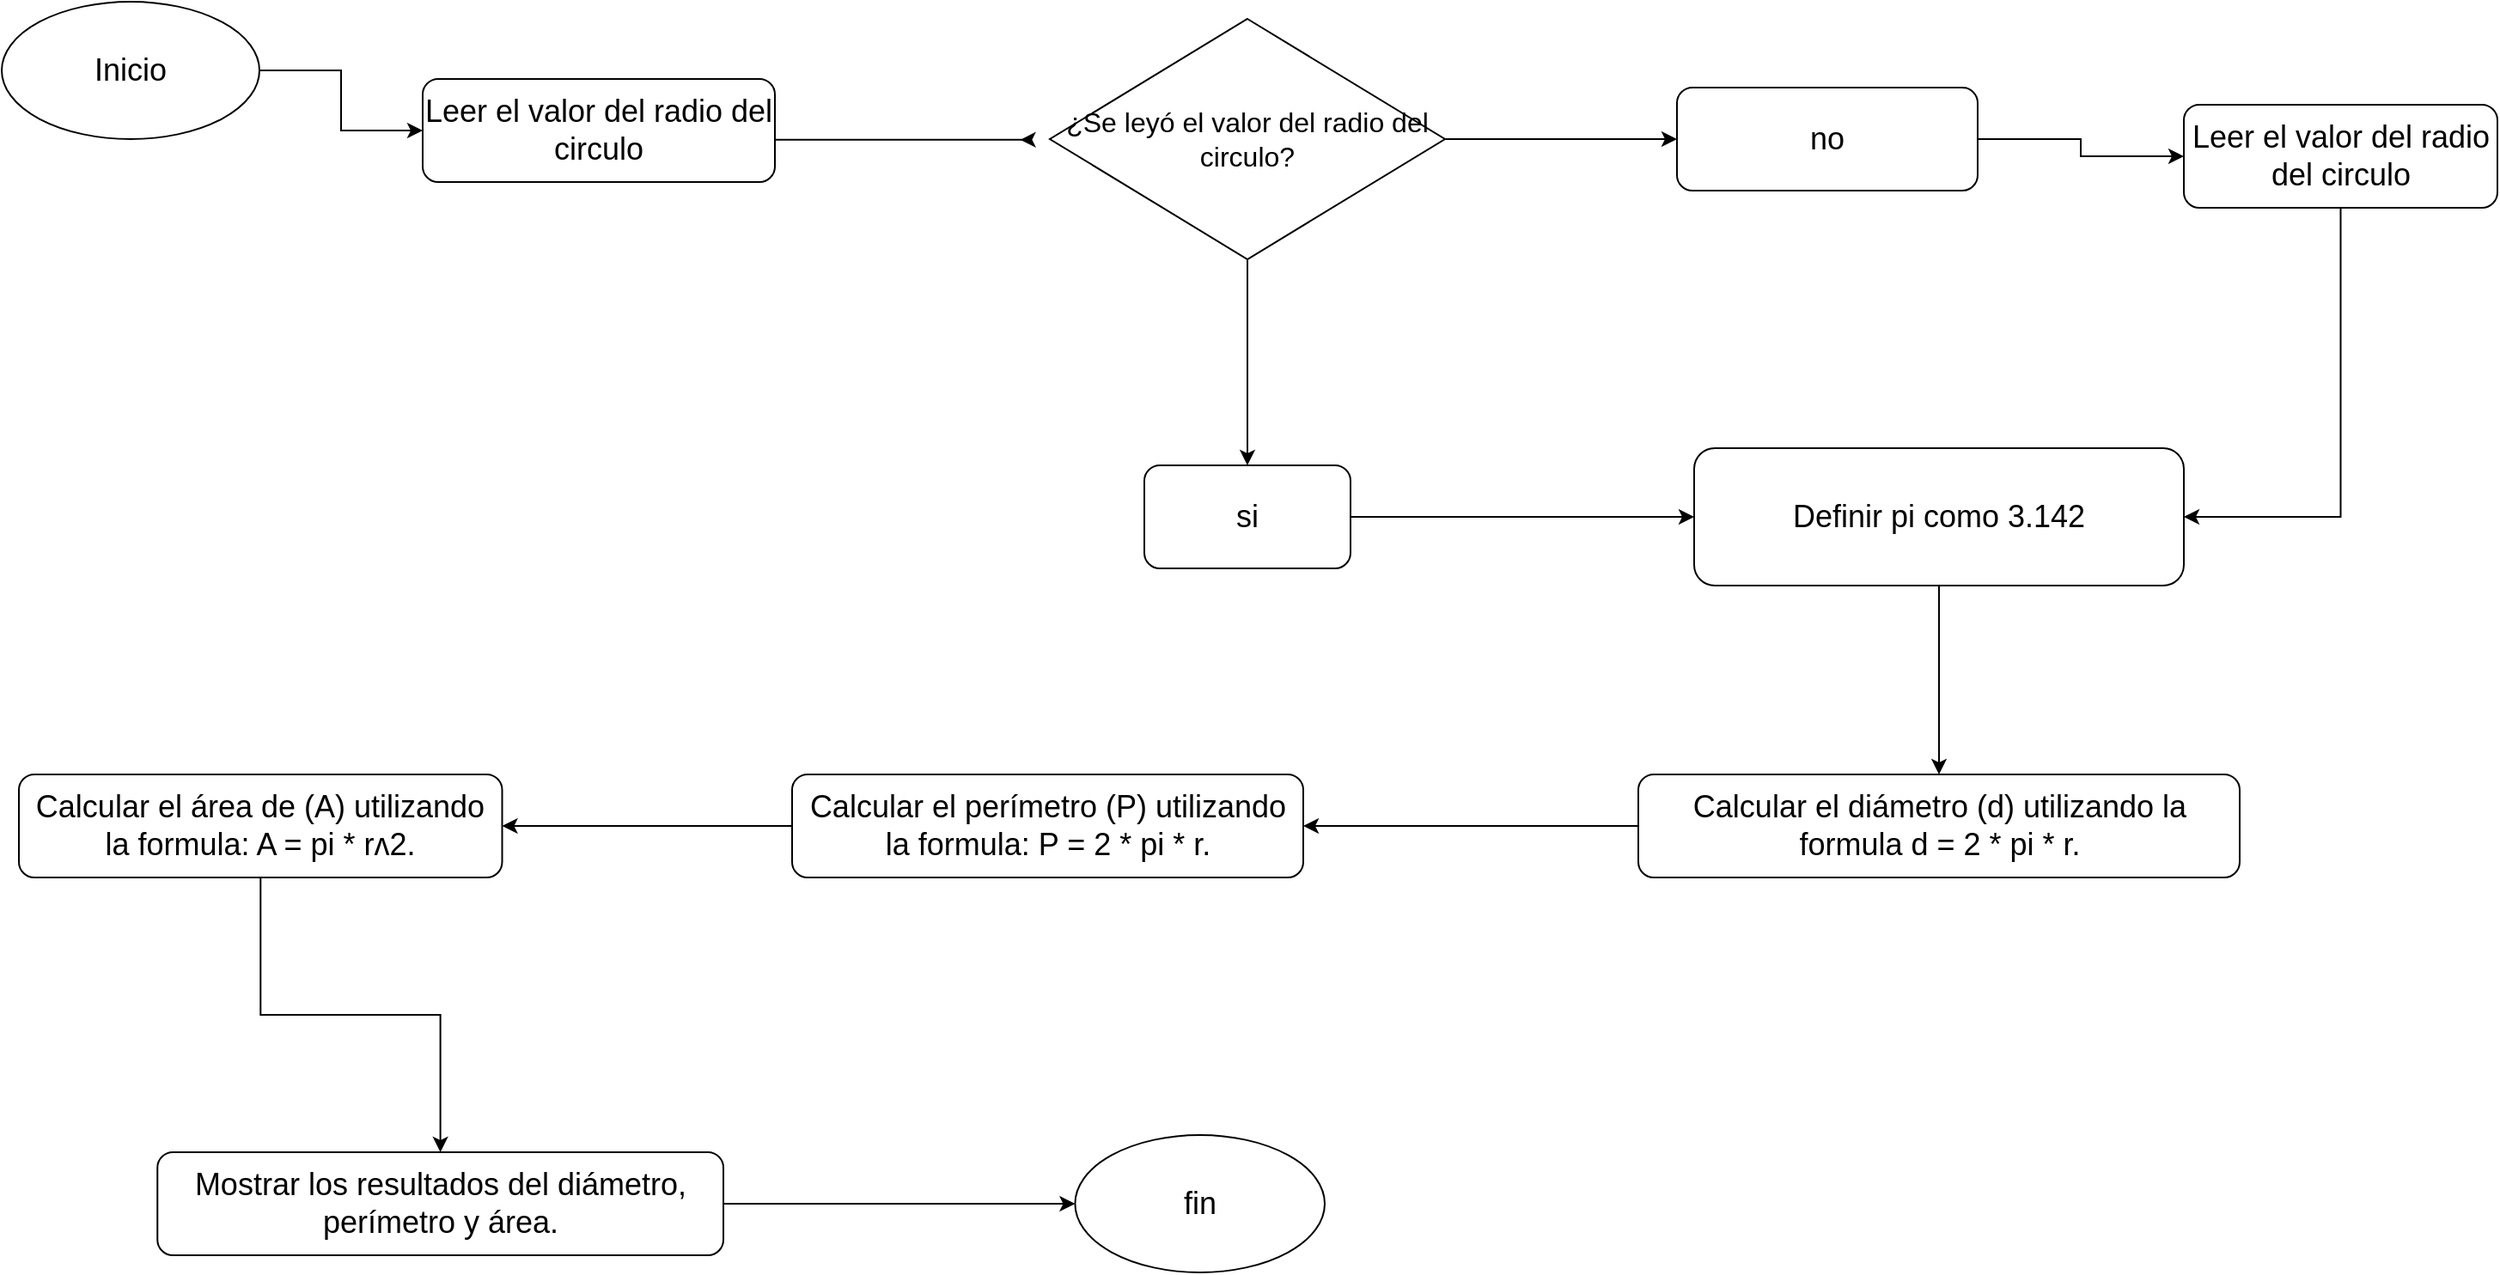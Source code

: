 <mxfile version="23.1.6" type="device">
  <diagram id="C5RBs43oDa-KdzZeNtuy" name="Page-1">
    <mxGraphModel dx="1945" dy="928" grid="1" gridSize="10" guides="1" tooltips="1" connect="1" arrows="1" fold="1" page="1" pageScale="1" pageWidth="827" pageHeight="1169" math="0" shadow="0">
      <root>
        <mxCell id="WIyWlLk6GJQsqaUBKTNV-0" />
        <mxCell id="WIyWlLk6GJQsqaUBKTNV-1" parent="WIyWlLk6GJQsqaUBKTNV-0" />
        <mxCell id="f6YC6wZ-b5b79aKro-g_-117" value="" style="edgeStyle=orthogonalEdgeStyle;rounded=0;orthogonalLoop=1;jettySize=auto;html=1;" edge="1" parent="WIyWlLk6GJQsqaUBKTNV-1" source="f6YC6wZ-b5b79aKro-g_-6" target="f6YC6wZ-b5b79aKro-g_-116">
          <mxGeometry relative="1" as="geometry" />
        </mxCell>
        <mxCell id="f6YC6wZ-b5b79aKro-g_-6" value="&lt;font style=&quot;font-size: 18px;&quot;&gt;Inicio&lt;/font&gt;" style="ellipse;whiteSpace=wrap;html=1;" vertex="1" parent="WIyWlLk6GJQsqaUBKTNV-1">
          <mxGeometry width="150" height="80" as="geometry" />
        </mxCell>
        <mxCell id="f6YC6wZ-b5b79aKro-g_-119" value="" style="edgeStyle=orthogonalEdgeStyle;rounded=0;orthogonalLoop=1;jettySize=auto;html=1;entryX=-0.075;entryY=0.503;entryDx=0;entryDy=0;entryPerimeter=0;" edge="1" parent="WIyWlLk6GJQsqaUBKTNV-1" source="f6YC6wZ-b5b79aKro-g_-116" target="f6YC6wZ-b5b79aKro-g_-120">
          <mxGeometry relative="1" as="geometry">
            <mxPoint x="572.5" y="40" as="targetPoint" />
            <Array as="points">
              <mxPoint x="597" y="80" />
            </Array>
          </mxGeometry>
        </mxCell>
        <mxCell id="f6YC6wZ-b5b79aKro-g_-116" value="&lt;font style=&quot;font-size: 18px;&quot;&gt;Leer el valor del radio del circulo&lt;/font&gt;" style="rounded=1;whiteSpace=wrap;html=1;" vertex="1" parent="WIyWlLk6GJQsqaUBKTNV-1">
          <mxGeometry x="245" y="45" width="205" height="60" as="geometry" />
        </mxCell>
        <mxCell id="f6YC6wZ-b5b79aKro-g_-122" value="" style="edgeStyle=orthogonalEdgeStyle;rounded=0;orthogonalLoop=1;jettySize=auto;html=1;" edge="1" parent="WIyWlLk6GJQsqaUBKTNV-1" source="f6YC6wZ-b5b79aKro-g_-120" target="f6YC6wZ-b5b79aKro-g_-121">
          <mxGeometry relative="1" as="geometry" />
        </mxCell>
        <mxCell id="f6YC6wZ-b5b79aKro-g_-124" value="" style="edgeStyle=orthogonalEdgeStyle;rounded=0;orthogonalLoop=1;jettySize=auto;html=1;" edge="1" parent="WIyWlLk6GJQsqaUBKTNV-1" source="f6YC6wZ-b5b79aKro-g_-120" target="f6YC6wZ-b5b79aKro-g_-123">
          <mxGeometry relative="1" as="geometry" />
        </mxCell>
        <mxCell id="f6YC6wZ-b5b79aKro-g_-120" value="&lt;font size=&quot;3&quot;&gt;¿Se leyó el valor del radio del circulo?&lt;/font&gt;" style="rhombus;whiteSpace=wrap;html=1;" vertex="1" parent="WIyWlLk6GJQsqaUBKTNV-1">
          <mxGeometry x="610" y="10" width="230" height="140" as="geometry" />
        </mxCell>
        <mxCell id="f6YC6wZ-b5b79aKro-g_-126" value="" style="edgeStyle=orthogonalEdgeStyle;rounded=0;orthogonalLoop=1;jettySize=auto;html=1;" edge="1" parent="WIyWlLk6GJQsqaUBKTNV-1" source="f6YC6wZ-b5b79aKro-g_-121" target="f6YC6wZ-b5b79aKro-g_-125">
          <mxGeometry relative="1" as="geometry" />
        </mxCell>
        <mxCell id="f6YC6wZ-b5b79aKro-g_-121" value="&lt;font style=&quot;font-size: 18px;&quot;&gt;si&lt;/font&gt;" style="rounded=1;whiteSpace=wrap;html=1;" vertex="1" parent="WIyWlLk6GJQsqaUBKTNV-1">
          <mxGeometry x="665" y="270" width="120" height="60" as="geometry" />
        </mxCell>
        <mxCell id="f6YC6wZ-b5b79aKro-g_-132" value="" style="edgeStyle=orthogonalEdgeStyle;rounded=0;orthogonalLoop=1;jettySize=auto;html=1;" edge="1" parent="WIyWlLk6GJQsqaUBKTNV-1" source="f6YC6wZ-b5b79aKro-g_-123" target="f6YC6wZ-b5b79aKro-g_-131">
          <mxGeometry relative="1" as="geometry" />
        </mxCell>
        <mxCell id="f6YC6wZ-b5b79aKro-g_-123" value="&lt;font style=&quot;font-size: 18px;&quot;&gt;no&lt;/font&gt;" style="rounded=1;whiteSpace=wrap;html=1;" vertex="1" parent="WIyWlLk6GJQsqaUBKTNV-1">
          <mxGeometry x="975" y="50" width="175" height="60" as="geometry" />
        </mxCell>
        <mxCell id="f6YC6wZ-b5b79aKro-g_-136" value="" style="edgeStyle=orthogonalEdgeStyle;rounded=0;orthogonalLoop=1;jettySize=auto;html=1;" edge="1" parent="WIyWlLk6GJQsqaUBKTNV-1" source="f6YC6wZ-b5b79aKro-g_-125" target="f6YC6wZ-b5b79aKro-g_-135">
          <mxGeometry relative="1" as="geometry" />
        </mxCell>
        <mxCell id="f6YC6wZ-b5b79aKro-g_-125" value="&lt;font style=&quot;font-size: 18px;&quot;&gt;Definir pi como 3.142&lt;/font&gt;" style="whiteSpace=wrap;html=1;rounded=1;" vertex="1" parent="WIyWlLk6GJQsqaUBKTNV-1">
          <mxGeometry x="985" y="260" width="285" height="80" as="geometry" />
        </mxCell>
        <mxCell id="f6YC6wZ-b5b79aKro-g_-134" value="" style="edgeStyle=orthogonalEdgeStyle;rounded=0;orthogonalLoop=1;jettySize=auto;html=1;entryX=1;entryY=0.5;entryDx=0;entryDy=0;" edge="1" parent="WIyWlLk6GJQsqaUBKTNV-1" source="f6YC6wZ-b5b79aKro-g_-131" target="f6YC6wZ-b5b79aKro-g_-125">
          <mxGeometry relative="1" as="geometry">
            <mxPoint x="1361" y="290" as="targetPoint" />
            <Array as="points">
              <mxPoint x="1361" y="300" />
            </Array>
          </mxGeometry>
        </mxCell>
        <mxCell id="f6YC6wZ-b5b79aKro-g_-131" value="&lt;font style=&quot;font-size: 18px;&quot;&gt;Leer el valor del radio del circulo&lt;/font&gt;" style="whiteSpace=wrap;html=1;rounded=1;" vertex="1" parent="WIyWlLk6GJQsqaUBKTNV-1">
          <mxGeometry x="1270" y="60" width="182.5" height="60" as="geometry" />
        </mxCell>
        <mxCell id="f6YC6wZ-b5b79aKro-g_-138" value="" style="edgeStyle=orthogonalEdgeStyle;rounded=0;orthogonalLoop=1;jettySize=auto;html=1;" edge="1" parent="WIyWlLk6GJQsqaUBKTNV-1" source="f6YC6wZ-b5b79aKro-g_-135" target="f6YC6wZ-b5b79aKro-g_-137">
          <mxGeometry relative="1" as="geometry" />
        </mxCell>
        <mxCell id="f6YC6wZ-b5b79aKro-g_-135" value="&lt;font style=&quot;font-size: 18px;&quot;&gt;Calcular el diámetro (d) utilizando la formula d = 2 * pi * r.&lt;/font&gt;" style="whiteSpace=wrap;html=1;rounded=1;" vertex="1" parent="WIyWlLk6GJQsqaUBKTNV-1">
          <mxGeometry x="952.5" y="450" width="350" height="60" as="geometry" />
        </mxCell>
        <mxCell id="f6YC6wZ-b5b79aKro-g_-140" value="" style="edgeStyle=orthogonalEdgeStyle;rounded=0;orthogonalLoop=1;jettySize=auto;html=1;" edge="1" parent="WIyWlLk6GJQsqaUBKTNV-1" source="f6YC6wZ-b5b79aKro-g_-137" target="f6YC6wZ-b5b79aKro-g_-139">
          <mxGeometry relative="1" as="geometry" />
        </mxCell>
        <mxCell id="f6YC6wZ-b5b79aKro-g_-137" value="&lt;font style=&quot;font-size: 18px;&quot;&gt;Calcular el perímetro (P) utilizando la formula: P = 2 * pi * r.&lt;/font&gt;" style="whiteSpace=wrap;html=1;rounded=1;" vertex="1" parent="WIyWlLk6GJQsqaUBKTNV-1">
          <mxGeometry x="460" y="450" width="297.5" height="60" as="geometry" />
        </mxCell>
        <mxCell id="f6YC6wZ-b5b79aKro-g_-142" value="" style="edgeStyle=orthogonalEdgeStyle;rounded=0;orthogonalLoop=1;jettySize=auto;html=1;" edge="1" parent="WIyWlLk6GJQsqaUBKTNV-1" source="f6YC6wZ-b5b79aKro-g_-139" target="f6YC6wZ-b5b79aKro-g_-141">
          <mxGeometry relative="1" as="geometry" />
        </mxCell>
        <mxCell id="f6YC6wZ-b5b79aKro-g_-139" value="&lt;font style=&quot;font-size: 18px;&quot;&gt;Calcular el área de (A) utilizando la formula: A = pi * rʌ2.&lt;/font&gt;" style="whiteSpace=wrap;html=1;rounded=1;" vertex="1" parent="WIyWlLk6GJQsqaUBKTNV-1">
          <mxGeometry x="10" y="450" width="281.25" height="60" as="geometry" />
        </mxCell>
        <mxCell id="f6YC6wZ-b5b79aKro-g_-144" value="" style="edgeStyle=orthogonalEdgeStyle;rounded=0;orthogonalLoop=1;jettySize=auto;html=1;" edge="1" parent="WIyWlLk6GJQsqaUBKTNV-1" source="f6YC6wZ-b5b79aKro-g_-141" target="f6YC6wZ-b5b79aKro-g_-143">
          <mxGeometry relative="1" as="geometry" />
        </mxCell>
        <mxCell id="f6YC6wZ-b5b79aKro-g_-141" value="&lt;font style=&quot;font-size: 18px;&quot;&gt;Mostrar los resultados del diámetro, perímetro y área.&lt;/font&gt;" style="whiteSpace=wrap;html=1;rounded=1;" vertex="1" parent="WIyWlLk6GJQsqaUBKTNV-1">
          <mxGeometry x="90.63" y="670" width="329.38" height="60" as="geometry" />
        </mxCell>
        <mxCell id="f6YC6wZ-b5b79aKro-g_-143" value="&lt;font style=&quot;font-size: 18px;&quot;&gt;fin&lt;/font&gt;" style="ellipse;whiteSpace=wrap;html=1;rounded=1;" vertex="1" parent="WIyWlLk6GJQsqaUBKTNV-1">
          <mxGeometry x="624.7" y="660" width="145.3" height="80" as="geometry" />
        </mxCell>
      </root>
    </mxGraphModel>
  </diagram>
</mxfile>
